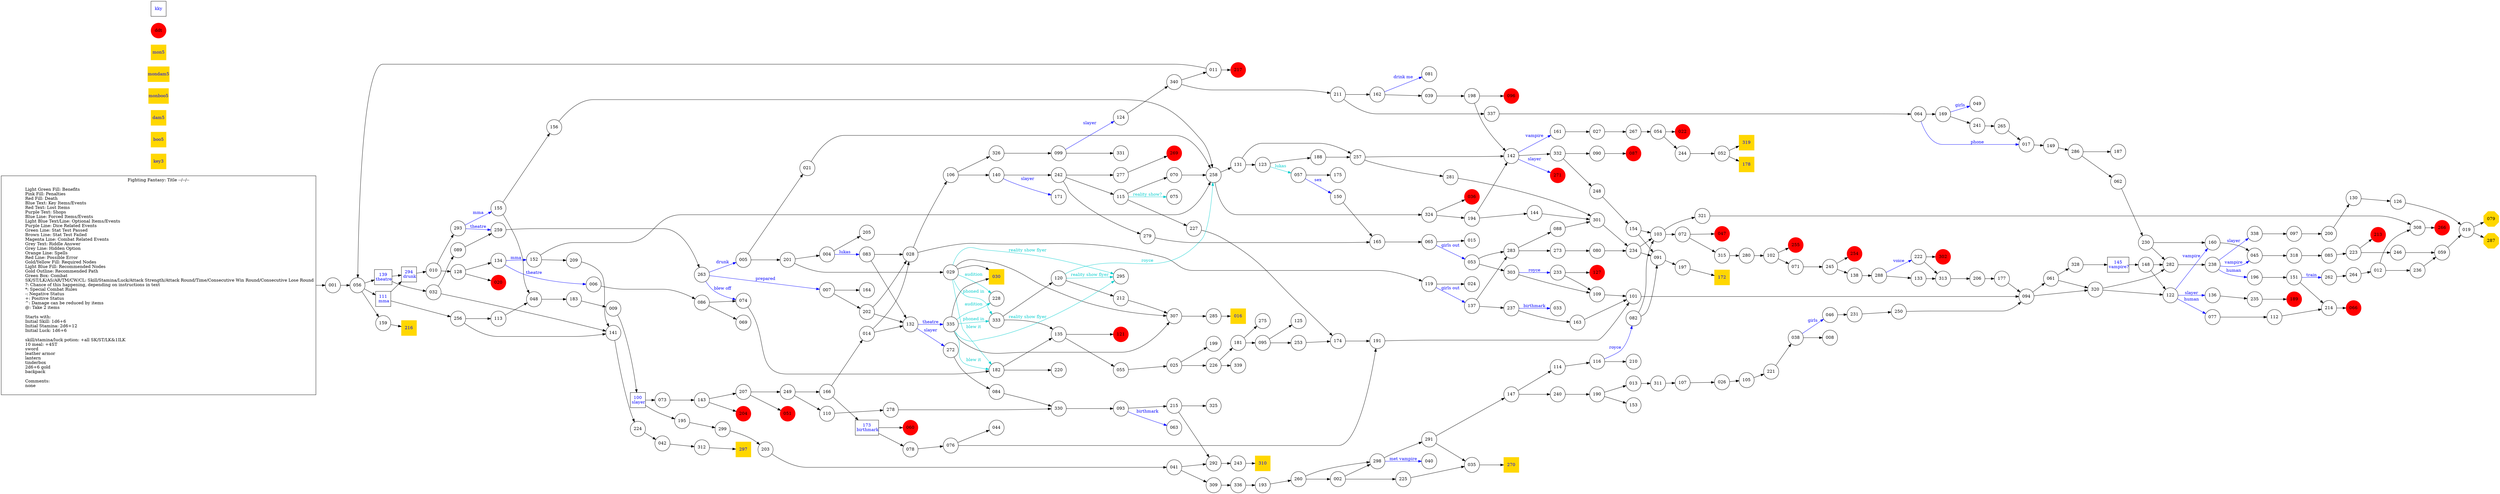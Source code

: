 digraph "Fighting Fantasy: Title" {
	// graph defaults
	rankdir=LR
	mclimit=50
	nodesep=.3 // changes horizontal separation of nodes
	ranksep=.4 // changes vertical separation of nodes
	node [height=.7
		width=.7
		shape=ellipse
		margin=0]
	edge[weight=5]

	// a box for a graph label
	// note that you can override the defaults set above
	title [label = "Fighting Fantasy: Title --/--/--\n\n \
		Light Green Fill: Benefits\l \
		Pink Fill: Penalties\l \
		Red Fill: Death\l \
		Blue Text: Key Items/Events\l \
		Red Text: Lost Items\l \
		Purple Text: Shops\l \
		Blue Line: Forced Items/Events\l \
		Light Blue Text/Line: Optional Items/Events\l \
		Purple Line: Dice Related Events\l \
		Green Line: Stat Test Passed\l \
		Brown Line: Stat Test Failed\l \
		Magenta Line: Combat Related Events\l \
		Grey Text: Riddle Answer\l \
		Grey Line: Hidden Option\l \
		Orange Line: Spells\l \
		Red Line: Possible Error\l \
		Gold/Yellow Fill: Required Nodes\l \
		Light Blue Fill: Recommended Nodes\l \
		Gold Outline: Recommended Path\l \
		Green Box: Combat\l \
		SK/ST/LK/AS/AR/TM/CW/CL: Skill/Stamina/Luck/Attack Strength/Attack Round/Time/Consecutive Win Round/Consecutive Lose Round\l \
		?: Chance of this happening, depending on instructions in text\l \
		*: Special Combat Rules\l \
		-: Negative Status\l \
		+: Positive Status\l \
		^: Damage can be reduced by items\l \
		@: Take 2 items\l\l \
		Starts with:\l \
		Initial Skill: 1d6+6\l \
		Initial Stamina: 2d6+12\l \
		Initial Luck: 1d6+6\l\l \
		skill/stamina/luck potion: +all SK/ST/LK&1ILK\l \
		10 meal: +4ST\l \
		sword\l \
		leather armor\l \
		lantern\l \
		tinderbox\l \
		2d6+6 gold\l \
		backpack\l\l \
		Comments:\l \
		none\l \
		"
		shape = "box"
		margin = 0.1]

	subgraph Required {
		node [style = "filled" color = "gold" fillcolor = "gold" fontcolor = "blue" shape = "rect"]
		key3
		boo5
		dam5
		monboo5
		mondam5
		mon5
		016
		030
		079 [fontcolor = "black" shape = "octagon"]
		172
		178
		216
		270
		287 [fontcolor = "black" shape = "octagon"]
		297
		310
		319
	}

	subgraph Death {
		node [style = "filled" color = "red"]
		ddt
		020
		022
		036
		047
		051
		060
		066
		087
		096
		121
		127
		189
		204
		213
		217
		254
		255
		266
		269
		271
		302
	}

	subgraph Key_Item {
		node [fontcolor = "blue" shape = "rect"]
		kky
		100 [label = "\N\n slayer"]
		111 [label = "\N\n mma"]
		139 [label = "\N\n theatre"]
		145 [label = "\N\n vampire?"]
		173 [label = "\N\n birthmark"]
		294 [label = "\N\n drunk"]
	}
	
	title -> 001
	001 -> 056
	002 -> 225
	002 -> 298
//	003 -> 
	004 -> 083 [color = "blue" fontcolor = "blue" label = "lukas"]
	004 -> 205
	005 -> 201
	005 -> 021
	006 -> 086
	007 -> 164
	007 -> 202
//	008 -> 
	009 -> 100
	010 -> 128
	010 -> 293
	011 -> 217
	011 -> 056
	012 -> 236
	012 -> 308
	013 -> 311
	014 -> 028
	014 -> 132
//	015 -> 
	017 -> 149
//	018 -> 
	019 -> 079
	019 -> 287
	021 -> 258
//	023 -> 
//	024 -> 
	025 -> 226
	025 -> 199
	026 -> 105
	027 -> 267
	028 -> 106
	028 -> 119
	029 -> 295 [color = "cyan3" fontcolor = "cyan3" label = "reality show flyer"]
	029 -> 228 [color = "cyan3" fontcolor = "cyan3" label = "audition"]
	029 -> 333 [color = "cyan3" fontcolor = "cyan3" label = "phoned in"]
	029 -> 182 [color = "cyan3" fontcolor = "cyan3" label = "blew it"]
	029 -> 307
	029 -> 030
//	031 -> 
	032 -> 089
	032 -> 141
//	033 -> 
//	034 -> 
	035 -> 270
//	037 -> 
	038 -> 046 [color = "blue" fontcolor = "blue" label = "girls"]
	038 -> 008
	039 -> 198
//	040 -> 
	041 -> 309
	041 -> 292
	042 -> 312
//	043 -> 
//	044 -> 
	045 -> 318
	046 -> 231
	048 -> 183
//	049 -> 
//	050 -> 
	052 -> 319
	052 -> 178
	053 -> 283
	053 -> 303
	054 -> 022
	054 -> 244
	055 -> 025
	056 -> 139
	056 -> 111
	056 -> 159
	057 -> 150 [color = "blue" fontcolor = "blue" label = "sex"]
	057 -> 175
//	058 -> 
	059 -> 019
	061 -> 328
	061 -> 320
	062 -> 230
//	063 -> 
	064 -> 017 [color = "blue" fontcolor = "blue" label = "phone"]
	064 -> 169
	065 -> 053 [color = "blue" fontcolor = "blue" label = "girls out"]
	065 -> 015
//	067 -> 
//	068 -> 
//	069 -> 
	070 -> 258
	071 -> 245
	072 -> 315
	072 -> 047
	073 -> 143
	074 -> 182
//	075 -> 
	076 -> 191
	076 -> 044
	077 -> 112
	078 -> 076
	080 -> 234
//	081 -> 
	082 -> 103
	082 -> 091
	083 -> 028
	083 -> 132
	084 -> 330
	085 -> 223
	086 -> 069
	086 -> 074
	088 -> 301
	089 -> 259
	090 -> 087
	091 -> 197
//	092 -> 
	093 -> 063 [color = "blue" fontcolor = "blue" label = "birthmark"]
	093 -> 215
	094 -> 061
	094 -> 320
	095 -> 125
	095 -> 253
	097 -> 200
//	098 -> 
	099 -> 331
	099 -> 124 [color = "blue" fontcolor = "blue" label = "slayer"]
	100 -> 073
	100 -> 195
	101 -> 094
	102 -> 071
	102 -> 255
	103 -> 321
	103 -> 072
//	104 -> 
	105 -> 221
	106 -> 140
	106 -> 326
	107 -> 026
//	108 -> 
	109 -> 101
	110 -> 278
	111 -> 294
	111 -> 256
	112 -> 214
	113 -> 048
	114 -> 116
	115 -> 227
	115 -> 070
	115 -> 075 [color = "cyan3" fontcolor = "cyan3" label = "reality show?"]
	116 -> 082 [color = "blue" fontcolor = "blue" label = "royce"]
	116 -> 210
//	117 -> 
//	118 -> 
	119 -> 137 [color = "blue" fontcolor = "blue" label = "girls out"]
	119 -> 024
	120 -> 258 [color = "cyan3" fontcolor = "cyan3" label = "royce"]
	120 -> 295 [color = "cyan3" fontcolor = "cyan3" label = "reality show flyer"]
	120 -> 212
	122 -> 160 [color = "blue" fontcolor = "blue" label = "vampire"]
	122 -> 136 [color = "blue" fontcolor = "blue" label = "slayer"]
	122 -> 077 [color = "blue" fontcolor = "blue" label = "human"]
	123 -> 188
	123 -> 057 [color = "cyan3" fontcolor = "cyan3" label = "lukas"]
	124 -> 340
//	125 -> 
	126 -> 019
	128 -> 020
	128 -> 134
//	129 -> 
	130 -> 126
	131 -> 257
	131 -> 123
	132 -> 335 [color = "blue" fontcolor = "blue" label = "theatre"]
	132 -> 272 [color = "blue" fontcolor = "blue" label = "slayer"]
	133 -> 313
	134 -> 006 [color = "blue" fontcolor = "blue" label = "theatre"]
	134 -> 152 [color = "blue" fontcolor = "blue" label = "mma"]
	135 -> 121
	135 -> 055
	136 -> 235
	137 -> 283
	137 -> 237
	138 -> 288
	139 -> 294
	139 -> 032
	140 -> 171 [color = "blue" fontcolor = "blue" label = "slayer"]
	140 -> 242
	141 -> 224
	142 -> 161 [color = "blue" fontcolor = "blue" label = "vampire"]
	142 -> 332
	142 -> 271 [color = "blue" fontcolor = "blue" label = "slayer"]
	143 -> 204
	143 -> 207
	144 -> 301
	145 -> 148
//	146 -> 
	147 -> 114
	147 -> 240
	148 -> 282
	148 -> 122
	149 -> 286
	150 -> 165
	151 -> 262 [color = "blue" fontcolor = "blue" label = "train"]
	151 -> 214
	152 -> 258
	152 -> 209
//	153 -> 
	154 -> 091
	154 -> 103
	155 -> 048
	155 -> 156
	156 -> 258
//	157 -> 
//	158 -> 
	159 -> 216
	160 -> 045
	161 -> 027
	162 -> 081 [color = "blue" fontcolor = "blue" label = "drink me"]
	162 -> 039
	163 -> 101
//	164 -> 
	165 -> 065
	166 -> 173
	166 -> 014
//	167 -> 
//	168 -> 
	169 -> 049 [color = "blue" fontcolor = "blue" label = "girls"]
	169 -> 241
//	170 -> 
//	171 -> 
	173 -> 078
	173 -> 060
	174 -> 191
//	175 -> 
//	176 -> 
	177 -> 094
//	179 -> 
//	180 -> 
	181 -> 095
	181 -> 275
	182 -> 135
	182 -> 220
	183 -> 009
//	184 -> 
//	185 -> 
//	186 -> 
//	187 -> 
	188 -> 257
	190 -> 013
	190 -> 153
	191 -> 101
//	192 -> 
	193 -> 260
	194 -> 142
	194 -> 144
	195 -> 299
	196 -> 151
	197 -> 172
	198 -> 142
	198 -> 096
//	199 -> 
	200 -> 130
	201 -> 004
	201 -> 029
	202 -> 028
	202 -> 132
	203 -> 041
//	205 -> 
	206 -> 177
	207 -> 249
	207 -> 051
//	208 -> 
	209 -> 141
//	210 -> 
	211 -> 337
	211 -> 162
	212 -> 307
	214 -> 066
	215 -> 325
	215 -> 292
//	216 -> 
//	218 -> 
//	219 -> 
//	220 -> 
	221 -> 038
	222 -> 302
	222 -> 313
	223 -> 213
	223 -> 246
	224 -> 042
	225 -> 035
	226 -> 181
	226 -> 339
	227 -> 174
//	228 -> 
//	229 -> 
	230 -> 282
	230 -> 160
	231 -> 250
//	232 -> 
	233 -> 127
	233 -> 109
	234 -> 091
	234 -> 103
	235 -> 189
	236 -> 059
	237 -> 033 [color = "blue" fontcolor = "blue" label = "birthmark"]
	237 -> 163
	238 -> 045 [color = "blue" fontcolor = "blue" label = "vampire"]
	238 -> 338 [color = "blue" fontcolor = "blue" label = "slayer"]
	238 -> 196 [color = "blue" fontcolor = "blue" label = "human"]
//	239 -> 
	240 -> 190
	241 -> 265
	242 -> 115
	242 -> 279
	242 -> 277
	243 -> 310
	244 -> 052
	245 -> 138
	245 -> 254
	246 -> 059
//	247 -> 
	248 -> 154
	249 -> 166
	249 -> 110
	250 -> 094
//	251 -> 
//	252 -> 
	253 -> 174
	256 -> 113
	256 -> 141
	257 -> 142
	257 -> 281
	258 -> 324
	258 -> 131
	259 -> 263
	260 -> 002
	260 -> 298
//	261 -> 
	262 -> 264
	263 -> 007 [color = "blue" fontcolor = "blue" label = "prepared"]
	263 -> 005 [color = "blue" fontcolor = "blue" label = "drunk"]
	263 -> 074 [color = "blue" fontcolor = "blue" label = "blew off"]
	264 -> 012
	265 -> 017
	267 -> 054
//	268 -> 
	272 -> 084
	273 -> 080
//	274 -> 
//	275 -> 
//	276 -> 
	277 -> 269
	278 -> 330
	279 -> 165
	280 -> 102
	281 -> 301
	282 -> 238
	283 -> 088
	283 -> 273
//	284 -> 
	285 -> 016
	286 -> 187
	286 -> 062
	288 -> 133
	288 -> 222 [color = "blue" fontcolor = "blue" label = "voice"]
//	289 -> 
//	290 -> 
	291 -> 147
	291 -> 035
	292 -> 243
	293 -> 259 [color = "blue" fontcolor = "blue" label = "theatre"]
	293 -> 155 [color = "blue" fontcolor = "blue" label = "mma"]
	294 -> 010
//	295 -> 
//	296 -> 
//	297 -> 
	298 -> 291
	298 -> 040 [color = "blue" fontcolor = "blue" label = "met vampire"]
	299 -> 203
//	300 -> 
	301 -> 234
	303 -> 233 [color = "blue" fontcolor = "blue" label = "royce"]
	303 -> 109
//	304 -> 
//	305 -> 
//	306 -> 
	307 -> 285
	308 -> 266
	309 -> 336
	311 -> 107
	312 -> 297
	313 -> 206
//	314 -> 
	315 -> 280
//	316 -> 
//	317 -> 
	318 -> 085
//	319 -> 
	320 -> 282
	320 -> 122
	321 -> 308
//	322 -> 
//	323 -> 
	324 -> 036
	324 -> 194
//	325 -> 
	326 -> 099
//	327 -> 
	328 -> 145
//	329 -> 
	330 -> 093
//	331 -> 
	332 -> 090
	332 -> 248
	333 -> 135
	333 -> 120
//	334 -> 
	335 -> 228 [color = "cyan3" fontcolor = "cyan3" label = "audition"]
	335 -> 333 [color = "cyan3" fontcolor = "cyan3" label = "phoned in"]
	335 -> 182 [color = "cyan3" fontcolor = "cyan3" label = "blew it"]
	335 -> 295 [color = "cyan3" fontcolor = "cyan3" label = "reality show flyer"]
	335 -> 307
	335 -> 030
	336 -> 193
	337 -> 064
	338 -> 097
//	339 -> 
	340 -> 211
	340 -> 011
//	341 -> 
//	342 -> 
//	343 -> 
//	344 -> 
//	345 -> 
//	346 -> 
//	347 -> 
//	348 -> 
//	349 -> 
//	350 -> 
//	351 -> 
//	352 -> 
//	353 -> 
//	354 -> 
//	355 -> 
//	356 -> 
//	357 -> 
//	358 -> 
//	359 -> 
//	360 -> 
//	361 -> 
//	362 -> 
//	363 -> 
//	364 -> 
//	365 -> 
//	366 -> 
//	367 -> 
//	368 -> 
//	369 -> 
//	370 -> 
//	371 -> 
//	372 -> 
//	373 -> 
//	374 -> 
//	375 -> 
//	376 -> 
//	377 -> 
//	378 -> 
//	379 -> 
//	380 -> 
//	381 -> 
//	382 -> 
//	383 -> 
//	384 -> 
//	385 -> 
//	386 -> 
//	387 -> 
//	388 -> 
//	389 -> 
//	390 -> 
//	391 -> 
//	392 -> 
//	393 -> 
//	394 -> 
//	395 -> 
//	396 -> 
//	397 -> 
//	398 -> 
//	399 -> 
//	400 -> 
//	401 -> 
//	402 -> 
//	403 -> 
//	404 -> 
//	405 -> 
//	406 -> 
//	407 -> 
//	408 -> 
//	409 -> 
//	410 -> 
//	411 -> 
//	412 -> 
//	413 -> 
//	414 -> 
//	415 -> 
//	416 -> 
//	417 -> 
//	418 -> 
//	419 -> 
//	420 -> 
//	421 -> 
//	422 -> 
//	423 -> 
//	424 -> 
//	425 -> 
//	426 -> 
//	427 -> 
//	428 -> 
//	429 -> 
//	430 -> 
//	431 -> 
//	432 -> 
//	433 -> 
//	434 -> 
//	435 -> 
//	436 -> 
//	437 -> 
//	438 -> 
//	439 -> 
//	440 -> 
//	441 -> 
//	442 -> 
//	443 -> 
//	444 -> 
//	445 -> 
//	446 -> 
//	447 -> 
//	448 -> 
//	449 -> 
//	450 -> 
//	451 -> 
//	452 -> 
//	453 -> 
//	454 -> 
//	455 -> 
//	456 -> 
//	457 -> 
//	458 -> 
//	459 -> 
//	460 -> 
//	461 -> 
//	462 -> 
//	463 -> 
//	464 -> 
//	465 -> 
//	466 -> 
//	467 -> 
//	468 -> 
//	469 -> 
//	470 -> 
//	471 -> 
//	472 -> 
//	473 -> 
//	474 -> 
//	475 -> 
//	476 -> 
//	477 -> 
//	478 -> 
//	479 -> 
//	480 -> 
//	481 -> 
//	482 -> 
//	483 -> 
//	484 -> 
//	485 -> 
//	486 -> 
//	487 -> 
//	488 -> 
//	489 -> 
//	490 -> 
//	491 -> 
//	492 -> 
//	493 -> 
//	494 -> 
//	495 -> 
//	496 -> 
//	497 -> 
//	498 -> 
//	499 -> 
//	500 -> 
}
